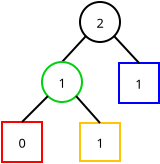 <?xml version="1.0" encoding="UTF-8"?>
<dia:diagram xmlns:dia="http://www.lysator.liu.se/~alla/dia/"><dia:layer name="Arrière-plan" visible="true"><dia:object type="Flowchart - Box" version="0" id="O0"><dia:attribute name="obj_pos"><dia:point val="11.95,9.1"/></dia:attribute><dia:attribute name="obj_bb"><dia:rectangle val="11.9,9.05;14,11.15"/></dia:attribute><dia:attribute name="elem_corner"><dia:point val="11.95,9.1"/></dia:attribute><dia:attribute name="elem_width"><dia:real val="2"/></dia:attribute><dia:attribute name="elem_height"><dia:real val="2"/></dia:attribute><dia:attribute name="border_color"><dia:color val="#0000ff"/></dia:attribute><dia:attribute name="show_background"><dia:boolean val="true"/></dia:attribute><dia:attribute name="padding"><dia:real val="0.5"/></dia:attribute><dia:attribute name="text"><dia:composite type="text"><dia:attribute name="string"><dia:string>#1#</dia:string></dia:attribute><dia:attribute name="font"><dia:font family="sans" style="0" name="Courier"/></dia:attribute><dia:attribute name="height"><dia:real val="0.8"/></dia:attribute><dia:attribute name="pos"><dia:point val="12.95,10.35"/></dia:attribute><dia:attribute name="color"><dia:color val="#000000"/></dia:attribute><dia:attribute name="alignment"><dia:enum val="1"/></dia:attribute></dia:composite></dia:attribute></dia:object><dia:object type="Standard - Line" version="0" id="O1"><dia:attribute name="obj_pos"><dia:point val="11.707,7.757"/></dia:attribute><dia:attribute name="obj_bb"><dia:rectangle val="11.636,7.686;13.021,9.171"/></dia:attribute><dia:attribute name="conn_endpoints"><dia:point val="11.707,7.757"/><dia:point val="12.95,9.1"/></dia:attribute><dia:attribute name="numcp"><dia:int val="1"/></dia:attribute><dia:connections><dia:connection handle="0" to="O4" connection="14"/><dia:connection handle="1" to="O0" connection="2"/></dia:connections></dia:object><dia:object type="Standard - Line" version="0" id="O2"><dia:attribute name="obj_pos"><dia:point val="10.293,7.757"/></dia:attribute><dia:attribute name="obj_bb"><dia:rectangle val="9.029,7.686;10.364,9.121"/></dia:attribute><dia:attribute name="conn_endpoints"><dia:point val="10.293,7.757"/><dia:point val="9.1,9.05"/></dia:attribute><dia:attribute name="numcp"><dia:int val="1"/></dia:attribute><dia:connections><dia:connection handle="0" to="O4" connection="10"/><dia:connection handle="1" to="O3" connection="4"/></dia:connections></dia:object><dia:object type="Flowchart - Ellipse" version="0" id="O3"><dia:attribute name="obj_pos"><dia:point val="8.1,9.05"/></dia:attribute><dia:attribute name="obj_bb"><dia:rectangle val="8.05,9;10.15,11.1"/></dia:attribute><dia:attribute name="elem_corner"><dia:point val="8.1,9.05"/></dia:attribute><dia:attribute name="elem_width"><dia:real val="2"/></dia:attribute><dia:attribute name="elem_height"><dia:real val="2"/></dia:attribute><dia:attribute name="border_color"><dia:color val="#00d00e"/></dia:attribute><dia:attribute name="show_background"><dia:boolean val="true"/></dia:attribute><dia:attribute name="padding"><dia:real val="0.354"/></dia:attribute><dia:attribute name="text"><dia:composite type="text"><dia:attribute name="string"><dia:string>#1#</dia:string></dia:attribute><dia:attribute name="font"><dia:font family="sans" style="0" name="Courier"/></dia:attribute><dia:attribute name="height"><dia:real val="0.8"/></dia:attribute><dia:attribute name="pos"><dia:point val="9.1,10.3"/></dia:attribute><dia:attribute name="color"><dia:color val="#000000"/></dia:attribute><dia:attribute name="alignment"><dia:enum val="1"/></dia:attribute></dia:composite></dia:attribute></dia:object><dia:object type="Flowchart - Ellipse" version="0" id="O4"><dia:attribute name="obj_pos"><dia:point val="10,6.05"/></dia:attribute><dia:attribute name="obj_bb"><dia:rectangle val="9.95,6;12.05,8.1"/></dia:attribute><dia:attribute name="elem_corner"><dia:point val="10,6.05"/></dia:attribute><dia:attribute name="elem_width"><dia:real val="2"/></dia:attribute><dia:attribute name="elem_height"><dia:real val="2"/></dia:attribute><dia:attribute name="show_background"><dia:boolean val="true"/></dia:attribute><dia:attribute name="padding"><dia:real val="0.354"/></dia:attribute><dia:attribute name="text"><dia:composite type="text"><dia:attribute name="string"><dia:string>#2#</dia:string></dia:attribute><dia:attribute name="font"><dia:font family="sans" style="0" name="Courier"/></dia:attribute><dia:attribute name="height"><dia:real val="0.8"/></dia:attribute><dia:attribute name="pos"><dia:point val="11,7.3"/></dia:attribute><dia:attribute name="color"><dia:color val="#000000"/></dia:attribute><dia:attribute name="alignment"><dia:enum val="1"/></dia:attribute></dia:composite></dia:attribute></dia:object><dia:object type="Flowchart - Box" version="0" id="O5"><dia:attribute name="obj_pos"><dia:point val="10,12.1"/></dia:attribute><dia:attribute name="obj_bb"><dia:rectangle val="9.95,12.05;12.05,14.05"/></dia:attribute><dia:attribute name="elem_corner"><dia:point val="10,12.1"/></dia:attribute><dia:attribute name="elem_width"><dia:real val="2"/></dia:attribute><dia:attribute name="elem_height"><dia:real val="1.9"/></dia:attribute><dia:attribute name="border_color"><dia:color val="#ffc402"/></dia:attribute><dia:attribute name="show_background"><dia:boolean val="true"/></dia:attribute><dia:attribute name="padding"><dia:real val="0.5"/></dia:attribute><dia:attribute name="text"><dia:composite type="text"><dia:attribute name="string"><dia:string>#1#</dia:string></dia:attribute><dia:attribute name="font"><dia:font family="sans" style="0" name="Courier"/></dia:attribute><dia:attribute name="height"><dia:real val="0.8"/></dia:attribute><dia:attribute name="pos"><dia:point val="11,13.3"/></dia:attribute><dia:attribute name="color"><dia:color val="#000000"/></dia:attribute><dia:attribute name="alignment"><dia:enum val="1"/></dia:attribute></dia:composite></dia:attribute></dia:object><dia:object type="Flowchart - Box" version="0" id="O6"><dia:attribute name="obj_pos"><dia:point val="6.1,12.05"/></dia:attribute><dia:attribute name="obj_bb"><dia:rectangle val="6.05,12;8.15,14.1"/></dia:attribute><dia:attribute name="elem_corner"><dia:point val="6.1,12.05"/></dia:attribute><dia:attribute name="elem_width"><dia:real val="2"/></dia:attribute><dia:attribute name="elem_height"><dia:real val="2"/></dia:attribute><dia:attribute name="border_color"><dia:color val="#ff0000"/></dia:attribute><dia:attribute name="show_background"><dia:boolean val="true"/></dia:attribute><dia:attribute name="padding"><dia:real val="0.5"/></dia:attribute><dia:attribute name="text"><dia:composite type="text"><dia:attribute name="string"><dia:string>#0#</dia:string></dia:attribute><dia:attribute name="font"><dia:font family="sans" style="0" name="Courier"/></dia:attribute><dia:attribute name="height"><dia:real val="0.8"/></dia:attribute><dia:attribute name="pos"><dia:point val="7.1,13.3"/></dia:attribute><dia:attribute name="color"><dia:color val="#000000"/></dia:attribute><dia:attribute name="alignment"><dia:enum val="1"/></dia:attribute></dia:composite></dia:attribute></dia:object><dia:object type="Standard - Line" version="0" id="O7"><dia:attribute name="obj_pos"><dia:point val="9.807,10.757"/></dia:attribute><dia:attribute name="obj_bb"><dia:rectangle val="9.737,10.687;11.071,12.171"/></dia:attribute><dia:attribute name="conn_endpoints"><dia:point val="9.807,10.757"/><dia:point val="11,12.1"/></dia:attribute><dia:attribute name="numcp"><dia:int val="1"/></dia:attribute><dia:connections><dia:connection handle="0" to="O3" connection="14"/><dia:connection handle="1" to="O5" connection="2"/></dia:connections></dia:object><dia:object type="Standard - Line" version="0" id="O8"><dia:attribute name="obj_pos"><dia:point val="8.393,10.757"/></dia:attribute><dia:attribute name="obj_bb"><dia:rectangle val="7.029,10.686;8.464,12.121"/></dia:attribute><dia:attribute name="conn_endpoints"><dia:point val="8.393,10.757"/><dia:point val="7.1,12.05"/></dia:attribute><dia:attribute name="numcp"><dia:int val="1"/></dia:attribute><dia:connections><dia:connection handle="0" to="O3" connection="10"/><dia:connection handle="1" to="O6" connection="2"/></dia:connections></dia:object></dia:layer></dia:diagram>
